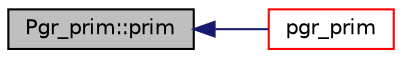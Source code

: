 digraph "Pgr_prim::prim"
{
  edge [fontname="Helvetica",fontsize="10",labelfontname="Helvetica",labelfontsize="10"];
  node [fontname="Helvetica",fontsize="10",shape=record];
  rankdir="LR";
  Node1 [label="Pgr_prim::prim",height=0.2,width=0.4,color="black", fillcolor="grey75", style="filled", fontcolor="black"];
  Node1 -> Node2 [dir="back",color="midnightblue",fontsize="10",style="solid",fontname="Helvetica"];
  Node2 [label="pgr_prim",height=0.2,width=0.4,color="red", fillcolor="white", style="filled",URL="$prim__driver_8cpp.html#a8e4d31968bef250af3bbd4107b1edc58"];
}
